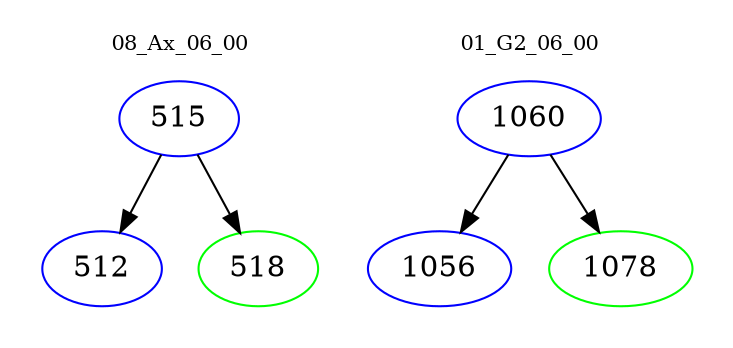 digraph{
subgraph cluster_0 {
color = white
label = "08_Ax_06_00";
fontsize=10;
T0_515 [label="515", color="blue"]
T0_515 -> T0_512 [color="black"]
T0_512 [label="512", color="blue"]
T0_515 -> T0_518 [color="black"]
T0_518 [label="518", color="green"]
}
subgraph cluster_1 {
color = white
label = "01_G2_06_00";
fontsize=10;
T1_1060 [label="1060", color="blue"]
T1_1060 -> T1_1056 [color="black"]
T1_1056 [label="1056", color="blue"]
T1_1060 -> T1_1078 [color="black"]
T1_1078 [label="1078", color="green"]
}
}
